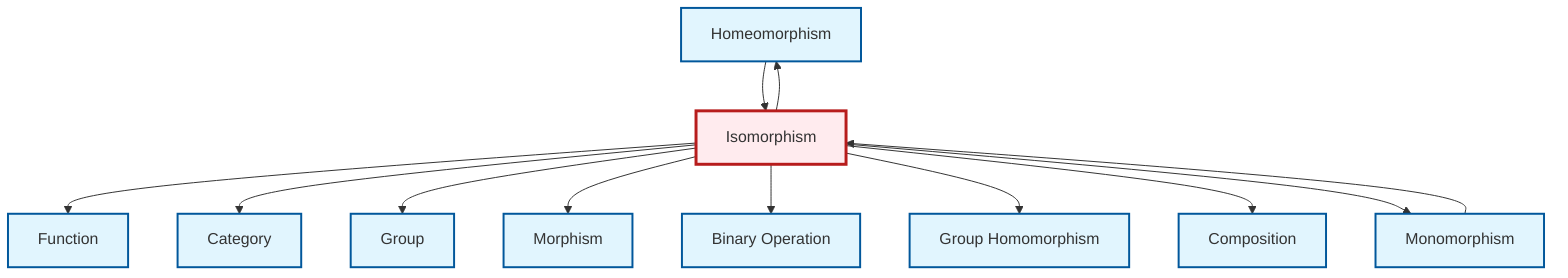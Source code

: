 graph TD
    classDef definition fill:#e1f5fe,stroke:#01579b,stroke-width:2px
    classDef theorem fill:#f3e5f5,stroke:#4a148c,stroke-width:2px
    classDef axiom fill:#fff3e0,stroke:#e65100,stroke-width:2px
    classDef example fill:#e8f5e9,stroke:#1b5e20,stroke-width:2px
    classDef current fill:#ffebee,stroke:#b71c1c,stroke-width:3px
    def-composition["Composition"]:::definition
    def-homomorphism["Group Homomorphism"]:::definition
    def-homeomorphism["Homeomorphism"]:::definition
    def-morphism["Morphism"]:::definition
    def-function["Function"]:::definition
    def-isomorphism["Isomorphism"]:::definition
    def-monomorphism["Monomorphism"]:::definition
    def-category["Category"]:::definition
    def-group["Group"]:::definition
    def-binary-operation["Binary Operation"]:::definition
    def-isomorphism --> def-function
    def-isomorphism --> def-category
    def-isomorphism --> def-group
    def-isomorphism --> def-morphism
    def-isomorphism --> def-binary-operation
    def-homeomorphism --> def-isomorphism
    def-monomorphism --> def-isomorphism
    def-isomorphism --> def-homeomorphism
    def-isomorphism --> def-homomorphism
    def-isomorphism --> def-composition
    def-isomorphism --> def-monomorphism
    class def-isomorphism current